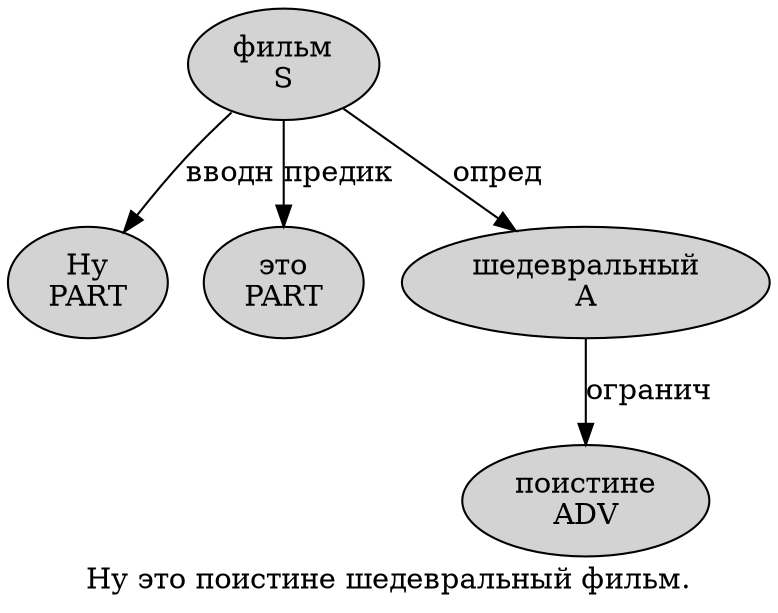 digraph SENTENCE_124 {
	graph [label="Ну это поистине шедевральный фильм."]
	node [style=filled]
		0 [label="Ну
PART" color="" fillcolor=lightgray penwidth=1 shape=ellipse]
		1 [label="это
PART" color="" fillcolor=lightgray penwidth=1 shape=ellipse]
		2 [label="поистине
ADV" color="" fillcolor=lightgray penwidth=1 shape=ellipse]
		3 [label="шедевральный
A" color="" fillcolor=lightgray penwidth=1 shape=ellipse]
		4 [label="фильм
S" color="" fillcolor=lightgray penwidth=1 shape=ellipse]
			4 -> 0 [label="вводн"]
			4 -> 1 [label="предик"]
			4 -> 3 [label="опред"]
			3 -> 2 [label="огранич"]
}